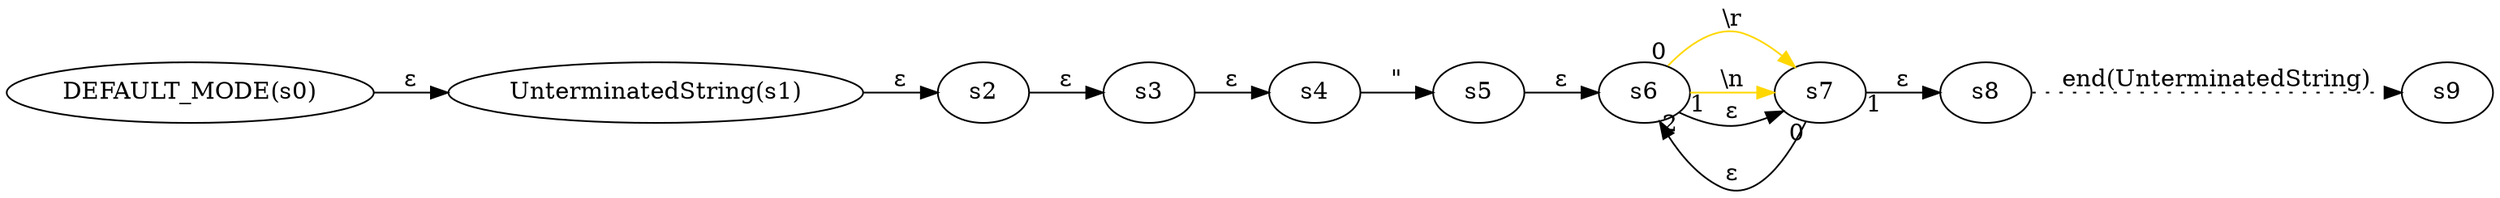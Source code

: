 digraph ATN {
  rankdir=LR;

  "DEFAULT_MODE(s0)" -> "UnterminatedString(s1)" [label=ε]
  "UnterminatedString(s1)" -> s2 [label=ε]
  s2 -> s3 [label=ε]
  s3 -> s4 [label=ε]
  s4 -> s5 [label="\""]
  s5 -> s6 [label=ε]
  s6 -> s7 [label="\\r" taillabel=0 color=gold]
  s7 -> s6 [label=ε taillabel=0]
  s7 -> s8 [label=ε taillabel=1]
  s8 -> s9 [label="end(UnterminatedString)" style=dotted]
  s6 -> s7 [label="\\n" taillabel=1 color=gold]
  s6 -> s7 [label=ε taillabel=2]
}